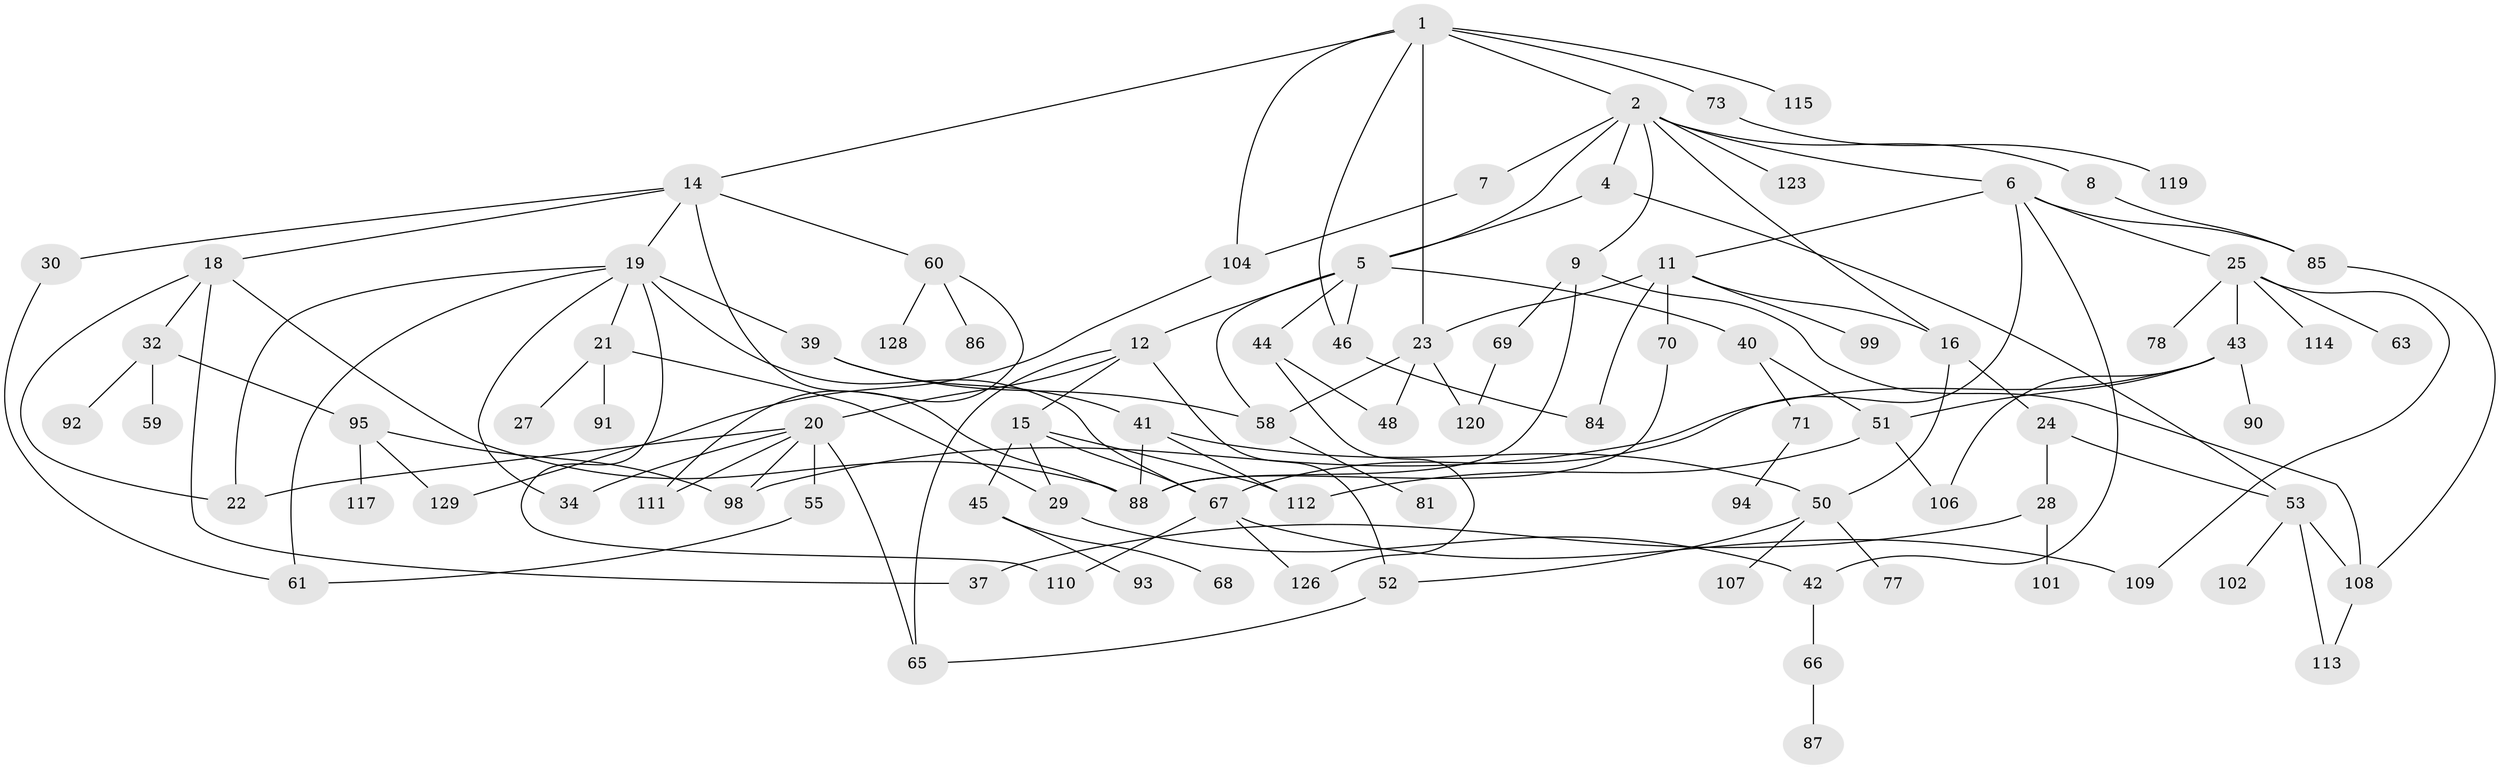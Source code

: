 // Generated by graph-tools (version 1.1) at 2025/51/02/27/25 19:51:41]
// undirected, 91 vertices, 134 edges
graph export_dot {
graph [start="1"]
  node [color=gray90,style=filled];
  1 [super="+10"];
  2 [super="+3"];
  4;
  5 [super="+97"];
  6 [super="+13"];
  7 [super="+35"];
  8;
  9 [super="+75"];
  11 [super="+56"];
  12 [super="+26"];
  14;
  15;
  16 [super="+17"];
  18 [super="+118"];
  19 [super="+31"];
  20 [super="+36"];
  21;
  22 [super="+124"];
  23 [super="+47"];
  24 [super="+105"];
  25 [super="+33"];
  27 [super="+38"];
  28 [super="+72"];
  29 [super="+83"];
  30 [super="+64"];
  32;
  34;
  37 [super="+57"];
  39 [super="+100"];
  40;
  41;
  42;
  43 [super="+76"];
  44 [super="+79"];
  45 [super="+49"];
  46;
  48;
  50 [super="+62"];
  51 [super="+54"];
  52;
  53 [super="+116"];
  55;
  58;
  59 [super="+125"];
  60 [super="+80"];
  61 [super="+96"];
  63;
  65;
  66 [super="+74"];
  67 [super="+82"];
  68;
  69;
  70;
  71 [super="+89"];
  73;
  77;
  78;
  81;
  84;
  85 [super="+103"];
  86;
  87;
  88 [super="+121"];
  90;
  91;
  92;
  93;
  94;
  95 [super="+130"];
  98;
  99;
  101;
  102 [super="+122"];
  104;
  106;
  107;
  108;
  109;
  110;
  111;
  112 [super="+127"];
  113;
  114;
  115;
  117;
  119;
  120;
  123;
  126;
  128;
  129;
  1 -- 2;
  1 -- 115;
  1 -- 46;
  1 -- 104;
  1 -- 73;
  1 -- 14;
  1 -- 23;
  2 -- 4;
  2 -- 6;
  2 -- 5;
  2 -- 16;
  2 -- 7;
  2 -- 8;
  2 -- 9;
  2 -- 123;
  4 -- 5;
  4 -- 53;
  5 -- 12;
  5 -- 40;
  5 -- 44 [weight=2];
  5 -- 46;
  5 -- 58;
  6 -- 11;
  6 -- 67;
  6 -- 85;
  6 -- 25;
  6 -- 42;
  7 -- 104;
  8 -- 85;
  9 -- 69;
  9 -- 88;
  9 -- 108;
  11 -- 23;
  11 -- 99;
  11 -- 16;
  11 -- 84;
  11 -- 70;
  12 -- 15;
  12 -- 20;
  12 -- 65;
  12 -- 52;
  14 -- 18;
  14 -- 19;
  14 -- 30;
  14 -- 60;
  14 -- 88;
  15 -- 45;
  15 -- 67;
  15 -- 29;
  15 -- 112;
  16 -- 24;
  16 -- 50;
  18 -- 32;
  18 -- 37;
  18 -- 88;
  18 -- 22;
  19 -- 21;
  19 -- 39;
  19 -- 67;
  19 -- 110;
  19 -- 34;
  19 -- 61;
  19 -- 22;
  20 -- 22;
  20 -- 55;
  20 -- 98;
  20 -- 65;
  20 -- 34;
  20 -- 111;
  21 -- 27;
  21 -- 29;
  21 -- 91;
  23 -- 48;
  23 -- 120;
  23 -- 58;
  24 -- 28 [weight=2];
  24 -- 53;
  25 -- 43;
  25 -- 114;
  25 -- 109;
  25 -- 78;
  25 -- 63;
  28 -- 101;
  28 -- 37;
  29 -- 42;
  30 -- 61;
  32 -- 59;
  32 -- 92;
  32 -- 95;
  39 -- 41;
  39 -- 58;
  40 -- 51;
  40 -- 71;
  41 -- 112;
  41 -- 88;
  41 -- 50;
  42 -- 66;
  43 -- 90;
  43 -- 106;
  43 -- 51;
  43 -- 98;
  44 -- 126;
  44 -- 48;
  45 -- 68;
  45 -- 93;
  46 -- 84;
  50 -- 52;
  50 -- 77;
  50 -- 107;
  51 -- 112;
  51 -- 106;
  52 -- 65;
  53 -- 102;
  53 -- 113;
  53 -- 108;
  55 -- 61;
  58 -- 81;
  60 -- 128;
  60 -- 111;
  60 -- 86;
  66 -- 87;
  67 -- 126;
  67 -- 109;
  67 -- 110;
  69 -- 120;
  70 -- 88;
  71 -- 94;
  73 -- 119;
  85 -- 108;
  95 -- 117;
  95 -- 129;
  95 -- 98;
  104 -- 129;
  108 -- 113;
}
